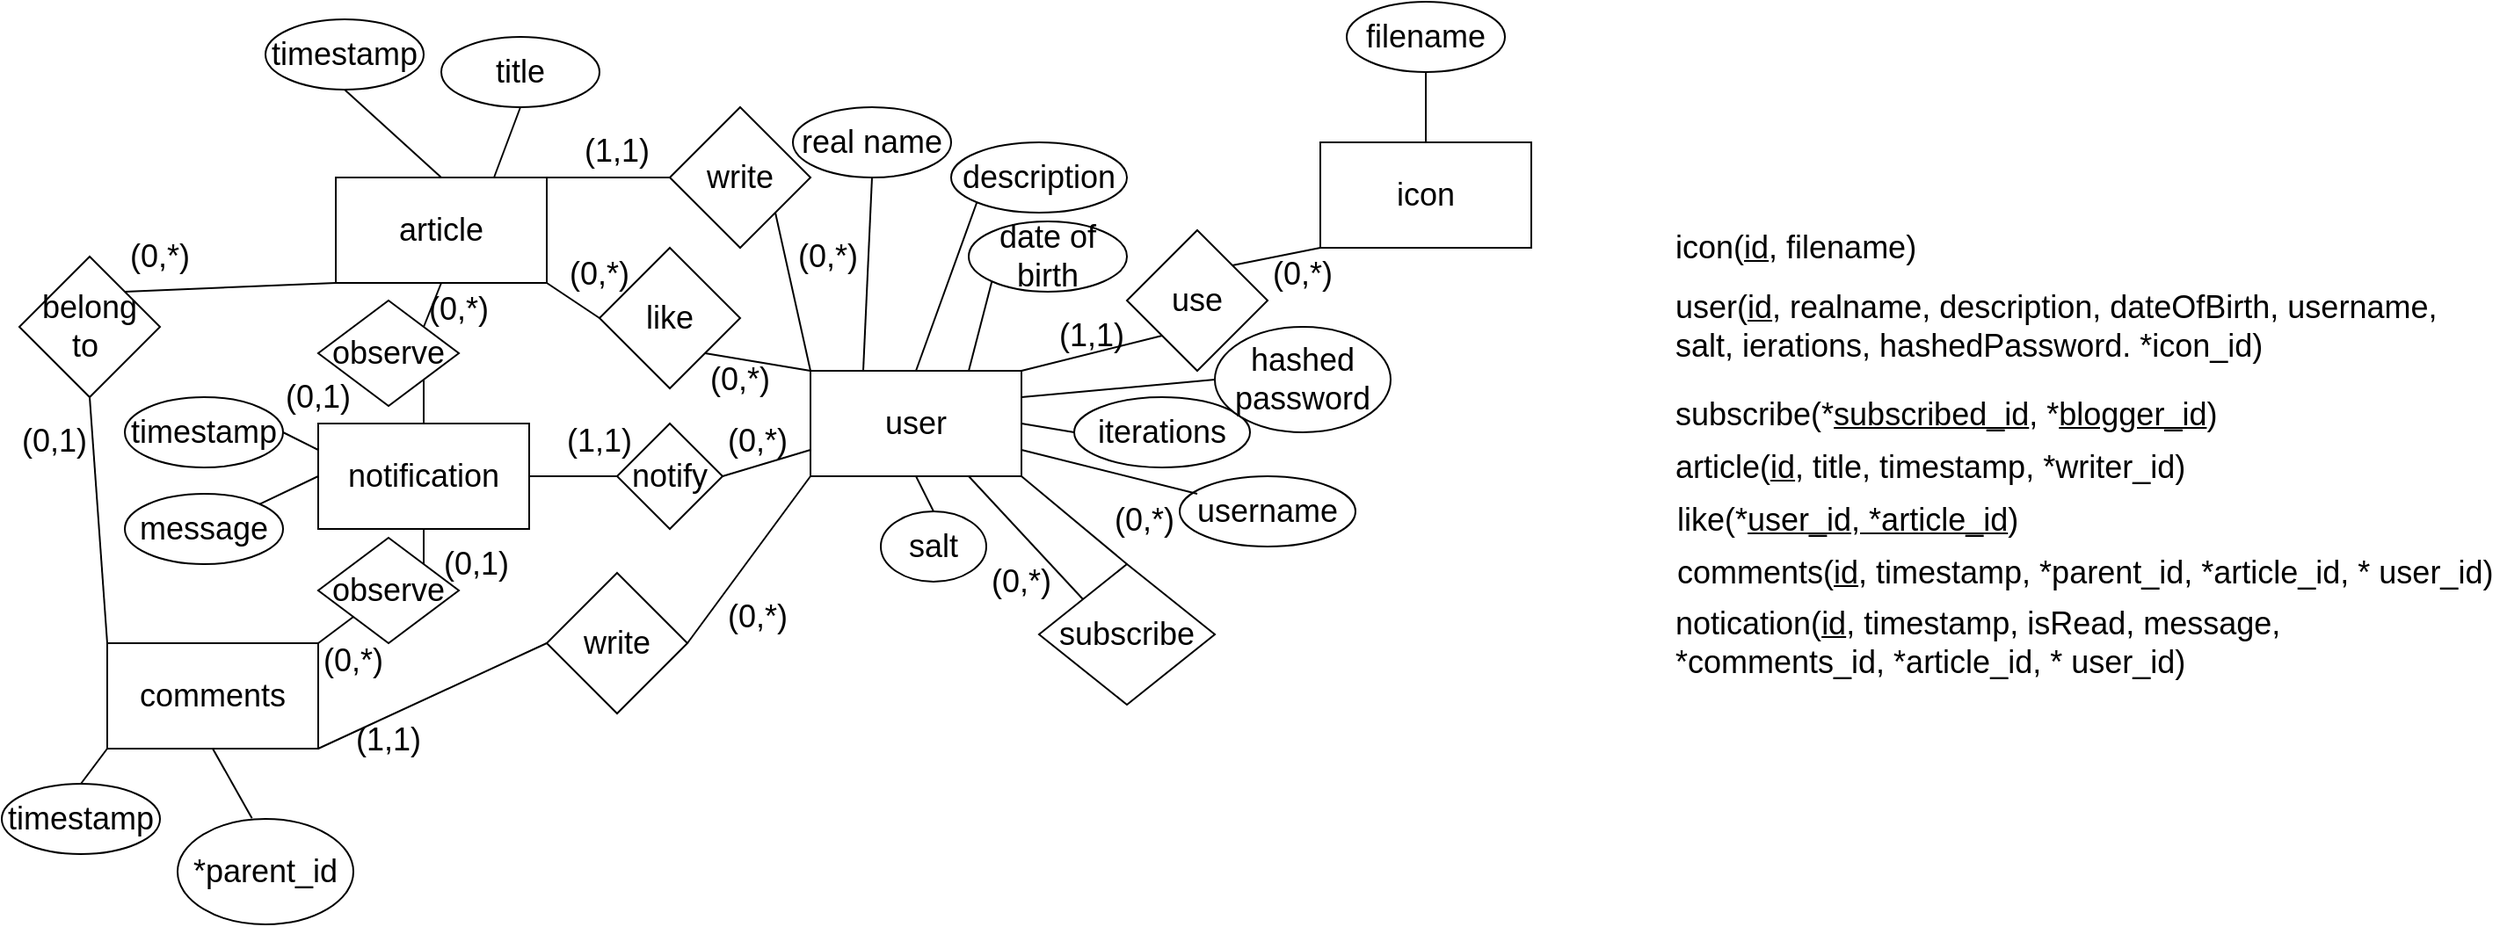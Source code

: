 <mxfile version="21.3.2" type="device">
  <diagram name="Page-1" id="I6zNB5ZKsc4NOMEqYJPd">
    <mxGraphModel dx="2293" dy="1713" grid="1" gridSize="10" guides="1" tooltips="1" connect="1" arrows="1" fold="1" page="1" pageScale="1" pageWidth="827" pageHeight="1169" math="0" shadow="0">
      <root>
        <mxCell id="0" />
        <mxCell id="1" parent="0" />
        <mxCell id="zW1v7xUqAj8fTVgOFJWe-1" value="&lt;font style=&quot;font-size: 18px;&quot;&gt;user&lt;/font&gt;" style="rounded=0;whiteSpace=wrap;html=1;" vertex="1" parent="1">
          <mxGeometry x="350" y="150" width="120" height="60" as="geometry" />
        </mxCell>
        <mxCell id="zW1v7xUqAj8fTVgOFJWe-2" value="&lt;font style=&quot;font-size: 18px;&quot;&gt;real name&lt;/font&gt;" style="ellipse;whiteSpace=wrap;html=1;" vertex="1" parent="1">
          <mxGeometry x="340" width="90" height="40" as="geometry" />
        </mxCell>
        <mxCell id="zW1v7xUqAj8fTVgOFJWe-3" value="&lt;font style=&quot;font-size: 18px;&quot;&gt;date of birth&lt;/font&gt;" style="ellipse;whiteSpace=wrap;html=1;" vertex="1" parent="1">
          <mxGeometry x="440" y="65" width="90" height="40" as="geometry" />
        </mxCell>
        <mxCell id="zW1v7xUqAj8fTVgOFJWe-4" value="&lt;font style=&quot;font-size: 18px;&quot;&gt;description&lt;/font&gt;" style="ellipse;whiteSpace=wrap;html=1;" vertex="1" parent="1">
          <mxGeometry x="430" y="20" width="100" height="40" as="geometry" />
        </mxCell>
        <mxCell id="zW1v7xUqAj8fTVgOFJWe-5" value="&lt;font style=&quot;font-size: 18px;&quot;&gt;username&lt;/font&gt;" style="ellipse;whiteSpace=wrap;html=1;" vertex="1" parent="1">
          <mxGeometry x="560" y="210" width="100" height="40" as="geometry" />
        </mxCell>
        <mxCell id="zW1v7xUqAj8fTVgOFJWe-6" value="&lt;font style=&quot;font-size: 18px;&quot;&gt;salt&lt;/font&gt;" style="ellipse;whiteSpace=wrap;html=1;" vertex="1" parent="1">
          <mxGeometry x="390" y="230" width="60" height="40" as="geometry" />
        </mxCell>
        <mxCell id="zW1v7xUqAj8fTVgOFJWe-7" value="&lt;font style=&quot;font-size: 18px;&quot;&gt;iterations&lt;/font&gt;" style="ellipse;whiteSpace=wrap;html=1;" vertex="1" parent="1">
          <mxGeometry x="500" y="165" width="100" height="40" as="geometry" />
        </mxCell>
        <mxCell id="zW1v7xUqAj8fTVgOFJWe-9" value="&lt;font style=&quot;font-size: 18px;&quot;&gt;hashed password&lt;/font&gt;" style="ellipse;whiteSpace=wrap;html=1;" vertex="1" parent="1">
          <mxGeometry x="580" y="125" width="100" height="60" as="geometry" />
        </mxCell>
        <mxCell id="zW1v7xUqAj8fTVgOFJWe-18" value="&lt;font style=&quot;font-size: 18px;&quot;&gt;icon&lt;/font&gt;" style="rounded=0;whiteSpace=wrap;html=1;" vertex="1" parent="1">
          <mxGeometry x="640" y="20" width="120" height="60" as="geometry" />
        </mxCell>
        <mxCell id="zW1v7xUqAj8fTVgOFJWe-19" value="&lt;font style=&quot;font-size: 18px;&quot;&gt;use&lt;/font&gt;" style="rhombus;whiteSpace=wrap;html=1;" vertex="1" parent="1">
          <mxGeometry x="530" y="70" width="80" height="80" as="geometry" />
        </mxCell>
        <mxCell id="zW1v7xUqAj8fTVgOFJWe-20" value="" style="endArrow=none;html=1;rounded=0;entryX=0;entryY=1;entryDx=0;entryDy=0;exitX=1;exitY=0;exitDx=0;exitDy=0;" edge="1" parent="1" source="zW1v7xUqAj8fTVgOFJWe-1" target="zW1v7xUqAj8fTVgOFJWe-19">
          <mxGeometry width="50" height="50" relative="1" as="geometry">
            <mxPoint x="510" y="160" as="sourcePoint" />
            <mxPoint x="760" y="190" as="targetPoint" />
          </mxGeometry>
        </mxCell>
        <mxCell id="zW1v7xUqAj8fTVgOFJWe-22" value="" style="endArrow=none;html=1;rounded=0;exitX=1;exitY=0;exitDx=0;exitDy=0;entryX=0;entryY=1;entryDx=0;entryDy=0;" edge="1" parent="1" source="zW1v7xUqAj8fTVgOFJWe-19" target="zW1v7xUqAj8fTVgOFJWe-18">
          <mxGeometry width="50" height="50" relative="1" as="geometry">
            <mxPoint x="600" y="-10" as="sourcePoint" />
            <mxPoint x="770" y="50" as="targetPoint" />
          </mxGeometry>
        </mxCell>
        <mxCell id="zW1v7xUqAj8fTVgOFJWe-23" value="&lt;font style=&quot;font-size: 18px;&quot;&gt;(1,1)&lt;/font&gt;" style="text;html=1;strokeColor=none;fillColor=none;align=center;verticalAlign=middle;whiteSpace=wrap;rounded=0;" vertex="1" parent="1">
          <mxGeometry x="480" y="115" width="60" height="30" as="geometry" />
        </mxCell>
        <mxCell id="zW1v7xUqAj8fTVgOFJWe-24" value="&lt;font style=&quot;font-size: 18px;&quot;&gt;(0,*)&lt;/font&gt;" style="text;html=1;strokeColor=none;fillColor=none;align=center;verticalAlign=middle;whiteSpace=wrap;rounded=0;" vertex="1" parent="1">
          <mxGeometry x="600" y="80" width="60" height="30" as="geometry" />
        </mxCell>
        <mxCell id="zW1v7xUqAj8fTVgOFJWe-26" value="&lt;font style=&quot;font-size: 18px;&quot;&gt;filename&lt;/font&gt;" style="ellipse;whiteSpace=wrap;html=1;" vertex="1" parent="1">
          <mxGeometry x="655" y="-60" width="90" height="40" as="geometry" />
        </mxCell>
        <mxCell id="zW1v7xUqAj8fTVgOFJWe-27" value="" style="endArrow=none;html=1;rounded=0;entryX=0.5;entryY=1;entryDx=0;entryDy=0;exitX=0.5;exitY=0;exitDx=0;exitDy=0;" edge="1" parent="1" source="zW1v7xUqAj8fTVgOFJWe-18" target="zW1v7xUqAj8fTVgOFJWe-26">
          <mxGeometry width="50" height="50" relative="1" as="geometry">
            <mxPoint x="720" y="100" as="sourcePoint" />
            <mxPoint x="770" y="50" as="targetPoint" />
          </mxGeometry>
        </mxCell>
        <mxCell id="zW1v7xUqAj8fTVgOFJWe-29" value="&lt;font style=&quot;font-size: 18px;&quot;&gt;article&lt;/font&gt;" style="rounded=0;whiteSpace=wrap;html=1;" vertex="1" parent="1">
          <mxGeometry x="80" y="40" width="120" height="60" as="geometry" />
        </mxCell>
        <mxCell id="zW1v7xUqAj8fTVgOFJWe-31" value="&lt;font style=&quot;font-size: 18px;&quot;&gt;write&lt;/font&gt;" style="rhombus;whiteSpace=wrap;html=1;" vertex="1" parent="1">
          <mxGeometry x="270" width="80" height="80" as="geometry" />
        </mxCell>
        <mxCell id="zW1v7xUqAj8fTVgOFJWe-32" value="" style="endArrow=none;html=1;rounded=0;exitX=1;exitY=0;exitDx=0;exitDy=0;entryX=0;entryY=0.5;entryDx=0;entryDy=0;" edge="1" parent="1" source="zW1v7xUqAj8fTVgOFJWe-29" target="zW1v7xUqAj8fTVgOFJWe-31">
          <mxGeometry width="50" height="50" relative="1" as="geometry">
            <mxPoint x="440" y="140" as="sourcePoint" />
            <mxPoint x="490" y="90" as="targetPoint" />
          </mxGeometry>
        </mxCell>
        <mxCell id="zW1v7xUqAj8fTVgOFJWe-33" value="" style="endArrow=none;html=1;rounded=0;exitX=0;exitY=0;exitDx=0;exitDy=0;entryX=1;entryY=1;entryDx=0;entryDy=0;" edge="1" parent="1" source="zW1v7xUqAj8fTVgOFJWe-1" target="zW1v7xUqAj8fTVgOFJWe-31">
          <mxGeometry width="50" height="50" relative="1" as="geometry">
            <mxPoint x="440" y="140" as="sourcePoint" />
            <mxPoint x="490" y="90" as="targetPoint" />
          </mxGeometry>
        </mxCell>
        <mxCell id="zW1v7xUqAj8fTVgOFJWe-34" value="&lt;font style=&quot;font-size: 18px;&quot;&gt;(1,1)&lt;/font&gt;" style="text;html=1;strokeColor=none;fillColor=none;align=center;verticalAlign=middle;whiteSpace=wrap;rounded=0;" vertex="1" parent="1">
          <mxGeometry x="210" y="10" width="60" height="30" as="geometry" />
        </mxCell>
        <mxCell id="zW1v7xUqAj8fTVgOFJWe-35" value="&lt;font style=&quot;font-size: 18px;&quot;&gt;(0,*)&lt;/font&gt;" style="text;html=1;strokeColor=none;fillColor=none;align=center;verticalAlign=middle;whiteSpace=wrap;rounded=0;" vertex="1" parent="1">
          <mxGeometry x="330" y="70" width="60" height="30" as="geometry" />
        </mxCell>
        <mxCell id="zW1v7xUqAj8fTVgOFJWe-36" value="&lt;font style=&quot;font-size: 18px;&quot;&gt;comments&lt;/font&gt;" style="rounded=0;whiteSpace=wrap;html=1;" vertex="1" parent="1">
          <mxGeometry x="-50" y="305" width="120" height="60" as="geometry" />
        </mxCell>
        <mxCell id="zW1v7xUqAj8fTVgOFJWe-38" value="&lt;font style=&quot;font-size: 18px;&quot;&gt;write&lt;/font&gt;" style="rhombus;whiteSpace=wrap;html=1;" vertex="1" parent="1">
          <mxGeometry x="200" y="265" width="80" height="80" as="geometry" />
        </mxCell>
        <mxCell id="zW1v7xUqAj8fTVgOFJWe-39" value="" style="endArrow=none;html=1;rounded=0;exitX=0;exitY=1;exitDx=0;exitDy=0;entryX=1;entryY=0.5;entryDx=0;entryDy=0;" edge="1" parent="1" source="zW1v7xUqAj8fTVgOFJWe-1" target="zW1v7xUqAj8fTVgOFJWe-38">
          <mxGeometry width="50" height="50" relative="1" as="geometry">
            <mxPoint x="440" y="140" as="sourcePoint" />
            <mxPoint x="490" y="90" as="targetPoint" />
          </mxGeometry>
        </mxCell>
        <mxCell id="zW1v7xUqAj8fTVgOFJWe-40" value="" style="endArrow=none;html=1;rounded=0;exitX=1;exitY=1;exitDx=0;exitDy=0;entryX=0;entryY=0.5;entryDx=0;entryDy=0;" edge="1" parent="1" source="zW1v7xUqAj8fTVgOFJWe-36" target="zW1v7xUqAj8fTVgOFJWe-38">
          <mxGeometry width="50" height="50" relative="1" as="geometry">
            <mxPoint x="310" y="205" as="sourcePoint" />
            <mxPoint x="120" y="305" as="targetPoint" />
          </mxGeometry>
        </mxCell>
        <mxCell id="zW1v7xUqAj8fTVgOFJWe-41" value="&lt;font style=&quot;font-size: 18px;&quot;&gt;(1,1)&lt;/font&gt;" style="text;html=1;strokeColor=none;fillColor=none;align=center;verticalAlign=middle;whiteSpace=wrap;rounded=0;" vertex="1" parent="1">
          <mxGeometry x="80" y="345" width="60" height="30" as="geometry" />
        </mxCell>
        <mxCell id="zW1v7xUqAj8fTVgOFJWe-43" value="&lt;font style=&quot;font-size: 18px;&quot;&gt;(0,*)&lt;/font&gt;" style="text;html=1;strokeColor=none;fillColor=none;align=center;verticalAlign=middle;whiteSpace=wrap;rounded=0;" vertex="1" parent="1">
          <mxGeometry x="290" y="275" width="60" height="30" as="geometry" />
        </mxCell>
        <mxCell id="zW1v7xUqAj8fTVgOFJWe-44" value="&lt;font style=&quot;font-size: 18px;&quot;&gt;like&lt;/font&gt;" style="rhombus;whiteSpace=wrap;html=1;" vertex="1" parent="1">
          <mxGeometry x="230" y="80" width="80" height="80" as="geometry" />
        </mxCell>
        <mxCell id="zW1v7xUqAj8fTVgOFJWe-45" value="" style="endArrow=none;html=1;rounded=0;exitX=1;exitY=1;exitDx=0;exitDy=0;entryX=0;entryY=0.5;entryDx=0;entryDy=0;" edge="1" parent="1" source="zW1v7xUqAj8fTVgOFJWe-29" target="zW1v7xUqAj8fTVgOFJWe-44">
          <mxGeometry width="50" height="50" relative="1" as="geometry">
            <mxPoint x="440" y="140" as="sourcePoint" />
            <mxPoint x="490" y="90" as="targetPoint" />
          </mxGeometry>
        </mxCell>
        <mxCell id="zW1v7xUqAj8fTVgOFJWe-46" value="" style="endArrow=none;html=1;rounded=0;entryX=1;entryY=1;entryDx=0;entryDy=0;exitX=0;exitY=0;exitDx=0;exitDy=0;" edge="1" parent="1" source="zW1v7xUqAj8fTVgOFJWe-1" target="zW1v7xUqAj8fTVgOFJWe-44">
          <mxGeometry width="50" height="50" relative="1" as="geometry">
            <mxPoint x="440" y="140" as="sourcePoint" />
            <mxPoint x="490" y="90" as="targetPoint" />
          </mxGeometry>
        </mxCell>
        <mxCell id="zW1v7xUqAj8fTVgOFJWe-47" value="&lt;font style=&quot;font-size: 18px;&quot;&gt;(0,*)&lt;/font&gt;" style="text;html=1;strokeColor=none;fillColor=none;align=center;verticalAlign=middle;whiteSpace=wrap;rounded=0;" vertex="1" parent="1">
          <mxGeometry x="120" y="100" width="60" height="30" as="geometry" />
        </mxCell>
        <mxCell id="zW1v7xUqAj8fTVgOFJWe-48" value="&lt;font style=&quot;font-size: 18px;&quot;&gt;(0,*)&lt;/font&gt;" style="text;html=1;strokeColor=none;fillColor=none;align=center;verticalAlign=middle;whiteSpace=wrap;rounded=0;" vertex="1" parent="1">
          <mxGeometry x="280" y="140" width="60" height="30" as="geometry" />
        </mxCell>
        <mxCell id="zW1v7xUqAj8fTVgOFJWe-49" value="&lt;font style=&quot;font-size: 18px;&quot;&gt;belong to&amp;nbsp;&lt;/font&gt;" style="rhombus;whiteSpace=wrap;html=1;" vertex="1" parent="1">
          <mxGeometry x="-100" y="85" width="80" height="80" as="geometry" />
        </mxCell>
        <mxCell id="zW1v7xUqAj8fTVgOFJWe-50" value="" style="endArrow=none;html=1;rounded=0;exitX=0.5;exitY=1;exitDx=0;exitDy=0;entryX=0;entryY=0;entryDx=0;entryDy=0;" edge="1" parent="1" source="zW1v7xUqAj8fTVgOFJWe-49" target="zW1v7xUqAj8fTVgOFJWe-36">
          <mxGeometry width="50" height="50" relative="1" as="geometry">
            <mxPoint x="-20" y="240" as="sourcePoint" />
            <mxPoint x="440" y="135" as="targetPoint" />
          </mxGeometry>
        </mxCell>
        <mxCell id="zW1v7xUqAj8fTVgOFJWe-51" value="" style="endArrow=none;html=1;rounded=0;entryX=1;entryY=0;entryDx=0;entryDy=0;exitX=0;exitY=1;exitDx=0;exitDy=0;" edge="1" parent="1" source="zW1v7xUqAj8fTVgOFJWe-29" target="zW1v7xUqAj8fTVgOFJWe-49">
          <mxGeometry width="50" height="50" relative="1" as="geometry">
            <mxPoint x="440" y="120" as="sourcePoint" />
            <mxPoint x="490" y="70" as="targetPoint" />
          </mxGeometry>
        </mxCell>
        <mxCell id="zW1v7xUqAj8fTVgOFJWe-52" value="&lt;font style=&quot;font-size: 18px;&quot;&gt;(0,1)&lt;/font&gt;" style="text;html=1;strokeColor=none;fillColor=none;align=center;verticalAlign=middle;whiteSpace=wrap;rounded=0;" vertex="1" parent="1">
          <mxGeometry x="-110" y="175" width="60" height="30" as="geometry" />
        </mxCell>
        <mxCell id="zW1v7xUqAj8fTVgOFJWe-53" value="&lt;font style=&quot;font-size: 18px;&quot;&gt;(0,*)&lt;/font&gt;" style="text;html=1;strokeColor=none;fillColor=none;align=center;verticalAlign=middle;whiteSpace=wrap;rounded=0;" vertex="1" parent="1">
          <mxGeometry x="-50" y="70" width="60" height="30" as="geometry" />
        </mxCell>
        <mxCell id="zW1v7xUqAj8fTVgOFJWe-58" value="&lt;font style=&quot;font-size: 18px;&quot;&gt;*parent_id&lt;/font&gt;" style="ellipse;whiteSpace=wrap;html=1;" vertex="1" parent="1">
          <mxGeometry x="-10" y="405" width="100" height="60" as="geometry" />
        </mxCell>
        <mxCell id="zW1v7xUqAj8fTVgOFJWe-60" value="&lt;font style=&quot;font-size: 18px;&quot;&gt;subscribe&lt;/font&gt;" style="rhombus;whiteSpace=wrap;html=1;" vertex="1" parent="1">
          <mxGeometry x="480" y="260" width="100" height="80" as="geometry" />
        </mxCell>
        <mxCell id="zW1v7xUqAj8fTVgOFJWe-61" value="" style="endArrow=none;html=1;rounded=0;entryX=0.5;entryY=0;entryDx=0;entryDy=0;exitX=1;exitY=1;exitDx=0;exitDy=0;" edge="1" parent="1" source="zW1v7xUqAj8fTVgOFJWe-1" target="zW1v7xUqAj8fTVgOFJWe-60">
          <mxGeometry width="50" height="50" relative="1" as="geometry">
            <mxPoint x="500" y="240" as="sourcePoint" />
            <mxPoint x="520" y="200" as="targetPoint" />
          </mxGeometry>
        </mxCell>
        <mxCell id="zW1v7xUqAj8fTVgOFJWe-62" value="" style="endArrow=none;html=1;rounded=0;exitX=0.75;exitY=1;exitDx=0;exitDy=0;entryX=0;entryY=0;entryDx=0;entryDy=0;" edge="1" parent="1" source="zW1v7xUqAj8fTVgOFJWe-1" target="zW1v7xUqAj8fTVgOFJWe-60">
          <mxGeometry width="50" height="50" relative="1" as="geometry">
            <mxPoint x="470" y="240" as="sourcePoint" />
            <mxPoint x="520" y="200" as="targetPoint" />
          </mxGeometry>
        </mxCell>
        <mxCell id="zW1v7xUqAj8fTVgOFJWe-63" value="&lt;font style=&quot;font-size: 18px;&quot;&gt;(0,*)&lt;/font&gt;" style="text;html=1;strokeColor=none;fillColor=none;align=center;verticalAlign=middle;whiteSpace=wrap;rounded=0;" vertex="1" parent="1">
          <mxGeometry x="510" y="220" width="60" height="30" as="geometry" />
        </mxCell>
        <mxCell id="zW1v7xUqAj8fTVgOFJWe-64" value="&lt;font style=&quot;font-size: 18px;&quot;&gt;(0,*)&lt;/font&gt;" style="text;html=1;strokeColor=none;fillColor=none;align=center;verticalAlign=middle;whiteSpace=wrap;rounded=0;" vertex="1" parent="1">
          <mxGeometry x="440" y="255" width="60" height="30" as="geometry" />
        </mxCell>
        <mxCell id="zW1v7xUqAj8fTVgOFJWe-65" value="" style="endArrow=none;html=1;rounded=0;entryX=0.5;entryY=1;entryDx=0;entryDy=0;exitX=0.25;exitY=0;exitDx=0;exitDy=0;" edge="1" parent="1" source="zW1v7xUqAj8fTVgOFJWe-1" target="zW1v7xUqAj8fTVgOFJWe-2">
          <mxGeometry width="50" height="50" relative="1" as="geometry">
            <mxPoint x="340" y="120" as="sourcePoint" />
            <mxPoint x="390" y="70" as="targetPoint" />
          </mxGeometry>
        </mxCell>
        <mxCell id="zW1v7xUqAj8fTVgOFJWe-66" value="" style="endArrow=none;html=1;rounded=0;entryX=0;entryY=1;entryDx=0;entryDy=0;exitX=0.5;exitY=0;exitDx=0;exitDy=0;" edge="1" parent="1" source="zW1v7xUqAj8fTVgOFJWe-1" target="zW1v7xUqAj8fTVgOFJWe-4">
          <mxGeometry width="50" height="50" relative="1" as="geometry">
            <mxPoint x="340" y="120" as="sourcePoint" />
            <mxPoint x="390" y="70" as="targetPoint" />
          </mxGeometry>
        </mxCell>
        <mxCell id="zW1v7xUqAj8fTVgOFJWe-67" value="" style="endArrow=none;html=1;rounded=0;entryX=0;entryY=1;entryDx=0;entryDy=0;exitX=0.75;exitY=0;exitDx=0;exitDy=0;" edge="1" parent="1" source="zW1v7xUqAj8fTVgOFJWe-1" target="zW1v7xUqAj8fTVgOFJWe-3">
          <mxGeometry width="50" height="50" relative="1" as="geometry">
            <mxPoint x="340" y="120" as="sourcePoint" />
            <mxPoint x="390" y="70" as="targetPoint" />
          </mxGeometry>
        </mxCell>
        <mxCell id="zW1v7xUqAj8fTVgOFJWe-68" value="" style="endArrow=none;html=1;rounded=0;entryX=0;entryY=0.5;entryDx=0;entryDy=0;exitX=1;exitY=0.25;exitDx=0;exitDy=0;" edge="1" parent="1" source="zW1v7xUqAj8fTVgOFJWe-1" target="zW1v7xUqAj8fTVgOFJWe-9">
          <mxGeometry width="50" height="50" relative="1" as="geometry">
            <mxPoint x="340" y="120" as="sourcePoint" />
            <mxPoint x="390" y="70" as="targetPoint" />
          </mxGeometry>
        </mxCell>
        <mxCell id="zW1v7xUqAj8fTVgOFJWe-69" value="" style="endArrow=none;html=1;rounded=0;entryX=0;entryY=0.5;entryDx=0;entryDy=0;exitX=1;exitY=0.5;exitDx=0;exitDy=0;" edge="1" parent="1" source="zW1v7xUqAj8fTVgOFJWe-1" target="zW1v7xUqAj8fTVgOFJWe-7">
          <mxGeometry width="50" height="50" relative="1" as="geometry">
            <mxPoint x="340" y="120" as="sourcePoint" />
            <mxPoint x="390" y="70" as="targetPoint" />
          </mxGeometry>
        </mxCell>
        <mxCell id="zW1v7xUqAj8fTVgOFJWe-70" value="" style="endArrow=none;html=1;rounded=0;entryX=1;entryY=0.75;entryDx=0;entryDy=0;exitX=1;exitY=0;exitDx=0;exitDy=0;" edge="1" parent="1" source="zW1v7xUqAj8fTVgOFJWe-63" target="zW1v7xUqAj8fTVgOFJWe-1">
          <mxGeometry width="50" height="50" relative="1" as="geometry">
            <mxPoint x="340" y="120" as="sourcePoint" />
            <mxPoint x="390" y="70" as="targetPoint" />
          </mxGeometry>
        </mxCell>
        <mxCell id="zW1v7xUqAj8fTVgOFJWe-71" value="" style="endArrow=none;html=1;rounded=0;exitX=0.5;exitY=1;exitDx=0;exitDy=0;entryX=0.5;entryY=0;entryDx=0;entryDy=0;" edge="1" parent="1" source="zW1v7xUqAj8fTVgOFJWe-1" target="zW1v7xUqAj8fTVgOFJWe-6">
          <mxGeometry width="50" height="50" relative="1" as="geometry">
            <mxPoint x="340" y="120" as="sourcePoint" />
            <mxPoint x="390" y="70" as="targetPoint" />
          </mxGeometry>
        </mxCell>
        <mxCell id="zW1v7xUqAj8fTVgOFJWe-73" value="&lt;font style=&quot;font-size: 18px;&quot;&gt;title&lt;/font&gt;" style="ellipse;whiteSpace=wrap;html=1;" vertex="1" parent="1">
          <mxGeometry x="140" y="-40" width="90" height="40" as="geometry" />
        </mxCell>
        <mxCell id="zW1v7xUqAj8fTVgOFJWe-74" value="&lt;font style=&quot;font-size: 18px;&quot;&gt;timestamp&lt;/font&gt;" style="ellipse;whiteSpace=wrap;html=1;" vertex="1" parent="1">
          <mxGeometry x="40" y="-50" width="90" height="40" as="geometry" />
        </mxCell>
        <mxCell id="zW1v7xUqAj8fTVgOFJWe-75" value="" style="endArrow=none;html=1;rounded=0;entryX=0.5;entryY=1;entryDx=0;entryDy=0;exitX=0.75;exitY=0;exitDx=0;exitDy=0;" edge="1" parent="1" source="zW1v7xUqAj8fTVgOFJWe-29" target="zW1v7xUqAj8fTVgOFJWe-73">
          <mxGeometry width="50" height="50" relative="1" as="geometry">
            <mxPoint x="340" y="120" as="sourcePoint" />
            <mxPoint x="390" y="70" as="targetPoint" />
          </mxGeometry>
        </mxCell>
        <mxCell id="zW1v7xUqAj8fTVgOFJWe-76" value="" style="endArrow=none;html=1;rounded=0;entryX=0.5;entryY=1;entryDx=0;entryDy=0;exitX=0.5;exitY=0;exitDx=0;exitDy=0;" edge="1" parent="1" source="zW1v7xUqAj8fTVgOFJWe-29" target="zW1v7xUqAj8fTVgOFJWe-74">
          <mxGeometry width="50" height="50" relative="1" as="geometry">
            <mxPoint x="340" y="120" as="sourcePoint" />
            <mxPoint x="390" y="70" as="targetPoint" />
          </mxGeometry>
        </mxCell>
        <mxCell id="zW1v7xUqAj8fTVgOFJWe-78" value="&lt;font style=&quot;font-size: 18px;&quot;&gt;timestamp&lt;/font&gt;" style="ellipse;whiteSpace=wrap;html=1;" vertex="1" parent="1">
          <mxGeometry x="-110" y="385" width="90" height="40" as="geometry" />
        </mxCell>
        <mxCell id="zW1v7xUqAj8fTVgOFJWe-79" value="" style="endArrow=none;html=1;rounded=0;exitX=0.5;exitY=0;exitDx=0;exitDy=0;entryX=0;entryY=1;entryDx=0;entryDy=0;" edge="1" parent="1" source="zW1v7xUqAj8fTVgOFJWe-78" target="zW1v7xUqAj8fTVgOFJWe-36">
          <mxGeometry width="50" height="50" relative="1" as="geometry">
            <mxPoint x="210" y="205" as="sourcePoint" />
            <mxPoint x="260" y="155" as="targetPoint" />
          </mxGeometry>
        </mxCell>
        <mxCell id="zW1v7xUqAj8fTVgOFJWe-80" value="" style="endArrow=none;html=1;rounded=0;entryX=0.5;entryY=1;entryDx=0;entryDy=0;exitX=0.423;exitY=-0.006;exitDx=0;exitDy=0;exitPerimeter=0;" edge="1" parent="1" source="zW1v7xUqAj8fTVgOFJWe-58" target="zW1v7xUqAj8fTVgOFJWe-36">
          <mxGeometry width="50" height="50" relative="1" as="geometry">
            <mxPoint x="210" y="305" as="sourcePoint" />
            <mxPoint x="260" y="255" as="targetPoint" />
          </mxGeometry>
        </mxCell>
        <mxCell id="zW1v7xUqAj8fTVgOFJWe-81" value="&lt;font style=&quot;font-size: 18px;&quot;&gt;notification&lt;/font&gt;" style="rounded=0;whiteSpace=wrap;html=1;" vertex="1" parent="1">
          <mxGeometry x="70" y="180" width="120" height="60" as="geometry" />
        </mxCell>
        <mxCell id="zW1v7xUqAj8fTVgOFJWe-82" value="&lt;font style=&quot;font-size: 18px;&quot;&gt;timestamp&lt;/font&gt;" style="ellipse;whiteSpace=wrap;html=1;" vertex="1" parent="1">
          <mxGeometry x="-40" y="165" width="90" height="40" as="geometry" />
        </mxCell>
        <mxCell id="zW1v7xUqAj8fTVgOFJWe-83" value="&lt;font style=&quot;font-size: 18px;&quot;&gt;message&lt;/font&gt;" style="ellipse;whiteSpace=wrap;html=1;" vertex="1" parent="1">
          <mxGeometry x="-40" y="220" width="90" height="40" as="geometry" />
        </mxCell>
        <mxCell id="zW1v7xUqAj8fTVgOFJWe-84" value="&lt;font style=&quot;font-size: 18px;&quot;&gt;notify&lt;/font&gt;" style="rhombus;whiteSpace=wrap;html=1;" vertex="1" parent="1">
          <mxGeometry x="240" y="180" width="60" height="60" as="geometry" />
        </mxCell>
        <mxCell id="zW1v7xUqAj8fTVgOFJWe-85" value="" style="endArrow=none;html=1;rounded=0;exitX=1;exitY=0.5;exitDx=0;exitDy=0;entryX=0;entryY=0.5;entryDx=0;entryDy=0;" edge="1" parent="1" source="zW1v7xUqAj8fTVgOFJWe-81" target="zW1v7xUqAj8fTVgOFJWe-84">
          <mxGeometry width="50" height="50" relative="1" as="geometry">
            <mxPoint x="390" y="240" as="sourcePoint" />
            <mxPoint x="440" y="190" as="targetPoint" />
          </mxGeometry>
        </mxCell>
        <mxCell id="zW1v7xUqAj8fTVgOFJWe-86" value="" style="endArrow=none;html=1;rounded=0;exitX=1;exitY=0.5;exitDx=0;exitDy=0;entryX=0;entryY=0.75;entryDx=0;entryDy=0;" edge="1" parent="1" source="zW1v7xUqAj8fTVgOFJWe-84" target="zW1v7xUqAj8fTVgOFJWe-1">
          <mxGeometry width="50" height="50" relative="1" as="geometry">
            <mxPoint x="390" y="240" as="sourcePoint" />
            <mxPoint x="440" y="190" as="targetPoint" />
          </mxGeometry>
        </mxCell>
        <mxCell id="zW1v7xUqAj8fTVgOFJWe-88" value="&lt;font style=&quot;font-size: 18px;&quot;&gt;(1,1)&lt;/font&gt;" style="text;html=1;strokeColor=none;fillColor=none;align=center;verticalAlign=middle;whiteSpace=wrap;rounded=0;" vertex="1" parent="1">
          <mxGeometry x="200" y="175" width="60" height="30" as="geometry" />
        </mxCell>
        <mxCell id="zW1v7xUqAj8fTVgOFJWe-89" value="&lt;font style=&quot;font-size: 18px;&quot;&gt;(0,*)&lt;/font&gt;" style="text;html=1;strokeColor=none;fillColor=none;align=center;verticalAlign=middle;whiteSpace=wrap;rounded=0;" vertex="1" parent="1">
          <mxGeometry x="290" y="175" width="60" height="30" as="geometry" />
        </mxCell>
        <mxCell id="zW1v7xUqAj8fTVgOFJWe-91" value="&lt;font style=&quot;font-size: 18px;&quot;&gt;observe&lt;/font&gt;" style="rhombus;whiteSpace=wrap;html=1;" vertex="1" parent="1">
          <mxGeometry x="70" y="110" width="80" height="60" as="geometry" />
        </mxCell>
        <mxCell id="zW1v7xUqAj8fTVgOFJWe-92" value="&lt;font style=&quot;font-size: 18px;&quot;&gt;(0,1)&lt;/font&gt;" style="text;html=1;strokeColor=none;fillColor=none;align=center;verticalAlign=middle;whiteSpace=wrap;rounded=0;" vertex="1" parent="1">
          <mxGeometry x="40" y="150" width="60" height="30" as="geometry" />
        </mxCell>
        <mxCell id="zW1v7xUqAj8fTVgOFJWe-93" value="" style="endArrow=none;html=1;rounded=0;entryX=1;entryY=1;entryDx=0;entryDy=0;exitX=0.5;exitY=0;exitDx=0;exitDy=0;" edge="1" parent="1" source="zW1v7xUqAj8fTVgOFJWe-81" target="zW1v7xUqAj8fTVgOFJWe-91">
          <mxGeometry width="50" height="50" relative="1" as="geometry">
            <mxPoint x="390" y="240" as="sourcePoint" />
            <mxPoint x="440" y="190" as="targetPoint" />
          </mxGeometry>
        </mxCell>
        <mxCell id="zW1v7xUqAj8fTVgOFJWe-94" value="" style="endArrow=none;html=1;rounded=0;entryX=0.5;entryY=1;entryDx=0;entryDy=0;exitX=1;exitY=0;exitDx=0;exitDy=0;" edge="1" parent="1" source="zW1v7xUqAj8fTVgOFJWe-91" target="zW1v7xUqAj8fTVgOFJWe-29">
          <mxGeometry width="50" height="50" relative="1" as="geometry">
            <mxPoint x="390" y="240" as="sourcePoint" />
            <mxPoint x="440" y="190" as="targetPoint" />
          </mxGeometry>
        </mxCell>
        <mxCell id="zW1v7xUqAj8fTVgOFJWe-95" value="&lt;font style=&quot;font-size: 18px;&quot;&gt;(0,*)&lt;/font&gt;" style="text;html=1;strokeColor=none;fillColor=none;align=center;verticalAlign=middle;whiteSpace=wrap;rounded=0;" vertex="1" parent="1">
          <mxGeometry x="200" y="80" width="60" height="30" as="geometry" />
        </mxCell>
        <mxCell id="zW1v7xUqAj8fTVgOFJWe-96" value="&lt;font style=&quot;font-size: 18px;&quot;&gt;observe&lt;/font&gt;" style="rhombus;whiteSpace=wrap;html=1;" vertex="1" parent="1">
          <mxGeometry x="70" y="245" width="80" height="60" as="geometry" />
        </mxCell>
        <mxCell id="zW1v7xUqAj8fTVgOFJWe-97" value="" style="endArrow=none;html=1;rounded=0;exitX=1;exitY=0;exitDx=0;exitDy=0;entryX=0;entryY=1;entryDx=0;entryDy=0;" edge="1" parent="1" source="zW1v7xUqAj8fTVgOFJWe-36" target="zW1v7xUqAj8fTVgOFJWe-96">
          <mxGeometry width="50" height="50" relative="1" as="geometry">
            <mxPoint x="390" y="240" as="sourcePoint" />
            <mxPoint x="440" y="190" as="targetPoint" />
          </mxGeometry>
        </mxCell>
        <mxCell id="zW1v7xUqAj8fTVgOFJWe-98" value="" style="endArrow=none;html=1;rounded=0;exitX=1;exitY=0;exitDx=0;exitDy=0;entryX=0.5;entryY=1;entryDx=0;entryDy=0;" edge="1" parent="1" source="zW1v7xUqAj8fTVgOFJWe-96" target="zW1v7xUqAj8fTVgOFJWe-81">
          <mxGeometry width="50" height="50" relative="1" as="geometry">
            <mxPoint x="390" y="240" as="sourcePoint" />
            <mxPoint x="440" y="190" as="targetPoint" />
          </mxGeometry>
        </mxCell>
        <mxCell id="zW1v7xUqAj8fTVgOFJWe-99" value="&lt;font style=&quot;font-size: 18px;&quot;&gt;(0,1)&lt;/font&gt;" style="text;html=1;strokeColor=none;fillColor=none;align=center;verticalAlign=middle;whiteSpace=wrap;rounded=0;" vertex="1" parent="1">
          <mxGeometry x="130" y="245" width="60" height="30" as="geometry" />
        </mxCell>
        <mxCell id="zW1v7xUqAj8fTVgOFJWe-102" value="&lt;font style=&quot;font-size: 18px;&quot;&gt;(0,*)&lt;/font&gt;" style="text;html=1;strokeColor=none;fillColor=none;align=center;verticalAlign=middle;whiteSpace=wrap;rounded=0;" vertex="1" parent="1">
          <mxGeometry x="60" y="300" width="60" height="30" as="geometry" />
        </mxCell>
        <mxCell id="zW1v7xUqAj8fTVgOFJWe-103" value="" style="endArrow=none;html=1;rounded=0;entryX=1;entryY=0.5;entryDx=0;entryDy=0;exitX=0;exitY=0.25;exitDx=0;exitDy=0;" edge="1" parent="1" source="zW1v7xUqAj8fTVgOFJWe-81" target="zW1v7xUqAj8fTVgOFJWe-82">
          <mxGeometry width="50" height="50" relative="1" as="geometry">
            <mxPoint x="390" y="240" as="sourcePoint" />
            <mxPoint x="440" y="190" as="targetPoint" />
          </mxGeometry>
        </mxCell>
        <mxCell id="zW1v7xUqAj8fTVgOFJWe-104" value="" style="endArrow=none;html=1;rounded=0;exitX=1;exitY=0;exitDx=0;exitDy=0;entryX=0;entryY=0.5;entryDx=0;entryDy=0;" edge="1" parent="1" source="zW1v7xUqAj8fTVgOFJWe-83" target="zW1v7xUqAj8fTVgOFJWe-81">
          <mxGeometry width="50" height="50" relative="1" as="geometry">
            <mxPoint x="390" y="240" as="sourcePoint" />
            <mxPoint x="440" y="190" as="targetPoint" />
          </mxGeometry>
        </mxCell>
        <mxCell id="zW1v7xUqAj8fTVgOFJWe-105" value="&lt;font style=&quot;font-size: 18px;&quot;&gt;icon(&lt;u&gt;id&lt;/u&gt;, filename)&lt;/font&gt;" style="text;html=1;strokeColor=none;fillColor=none;align=left;verticalAlign=middle;whiteSpace=wrap;rounded=0;" vertex="1" parent="1">
          <mxGeometry x="840" y="65" width="400" height="30" as="geometry" />
        </mxCell>
        <mxCell id="zW1v7xUqAj8fTVgOFJWe-106" value="&lt;font style=&quot;font-size: 18px;&quot;&gt;user(&lt;u&gt;id&lt;/u&gt;, realname, description, dateOfBirth, username, salt, ierations, hashedPassword. *icon_id)&lt;/font&gt;" style="text;html=1;strokeColor=none;fillColor=none;align=left;verticalAlign=middle;whiteSpace=wrap;rounded=0;" vertex="1" parent="1">
          <mxGeometry x="840" y="110" width="470" height="30" as="geometry" />
        </mxCell>
        <mxCell id="zW1v7xUqAj8fTVgOFJWe-107" value="&lt;font style=&quot;font-size: 18px;&quot;&gt;subscribe(*&lt;u&gt;subscribed_id&lt;/u&gt;, *&lt;u&gt;blogger_id&lt;/u&gt;)&lt;/font&gt;" style="text;html=1;strokeColor=none;fillColor=none;align=left;verticalAlign=middle;whiteSpace=wrap;rounded=0;" vertex="1" parent="1">
          <mxGeometry x="840" y="160" width="400" height="30" as="geometry" />
        </mxCell>
        <mxCell id="zW1v7xUqAj8fTVgOFJWe-108" value="&lt;font style=&quot;font-size: 18px;&quot;&gt;article(&lt;u&gt;id&lt;/u&gt;, title, timestamp, *writer_id)&lt;/font&gt;" style="text;html=1;strokeColor=none;fillColor=none;align=left;verticalAlign=middle;whiteSpace=wrap;rounded=0;" vertex="1" parent="1">
          <mxGeometry x="840" y="190" width="400" height="30" as="geometry" />
        </mxCell>
        <mxCell id="zW1v7xUqAj8fTVgOFJWe-109" value="&lt;font style=&quot;font-size: 18px;&quot;&gt;like(*&lt;u&gt;user_id, *article_id&lt;/u&gt;)&lt;/font&gt;" style="text;html=1;strokeColor=none;fillColor=none;align=left;verticalAlign=middle;whiteSpace=wrap;rounded=0;" vertex="1" parent="1">
          <mxGeometry x="841" y="220" width="400" height="30" as="geometry" />
        </mxCell>
        <mxCell id="zW1v7xUqAj8fTVgOFJWe-110" value="&lt;font style=&quot;font-size: 18px;&quot;&gt;comments(&lt;u&gt;id&lt;/u&gt;, timestamp, *parent_id, *article_id, * user_id)&lt;/font&gt;" style="text;html=1;strokeColor=none;fillColor=none;align=left;verticalAlign=middle;whiteSpace=wrap;rounded=0;" vertex="1" parent="1">
          <mxGeometry x="841" y="250" width="469" height="30" as="geometry" />
        </mxCell>
        <mxCell id="zW1v7xUqAj8fTVgOFJWe-111" value="&lt;font style=&quot;font-size: 18px;&quot;&gt;notication(&lt;u&gt;id&lt;/u&gt;, timestamp, isRead, message, *comments_id, *article_id, * user_id)&lt;/font&gt;" style="text;html=1;strokeColor=none;fillColor=none;align=left;verticalAlign=middle;whiteSpace=wrap;rounded=0;" vertex="1" parent="1">
          <mxGeometry x="840" y="290" width="469" height="30" as="geometry" />
        </mxCell>
      </root>
    </mxGraphModel>
  </diagram>
</mxfile>
